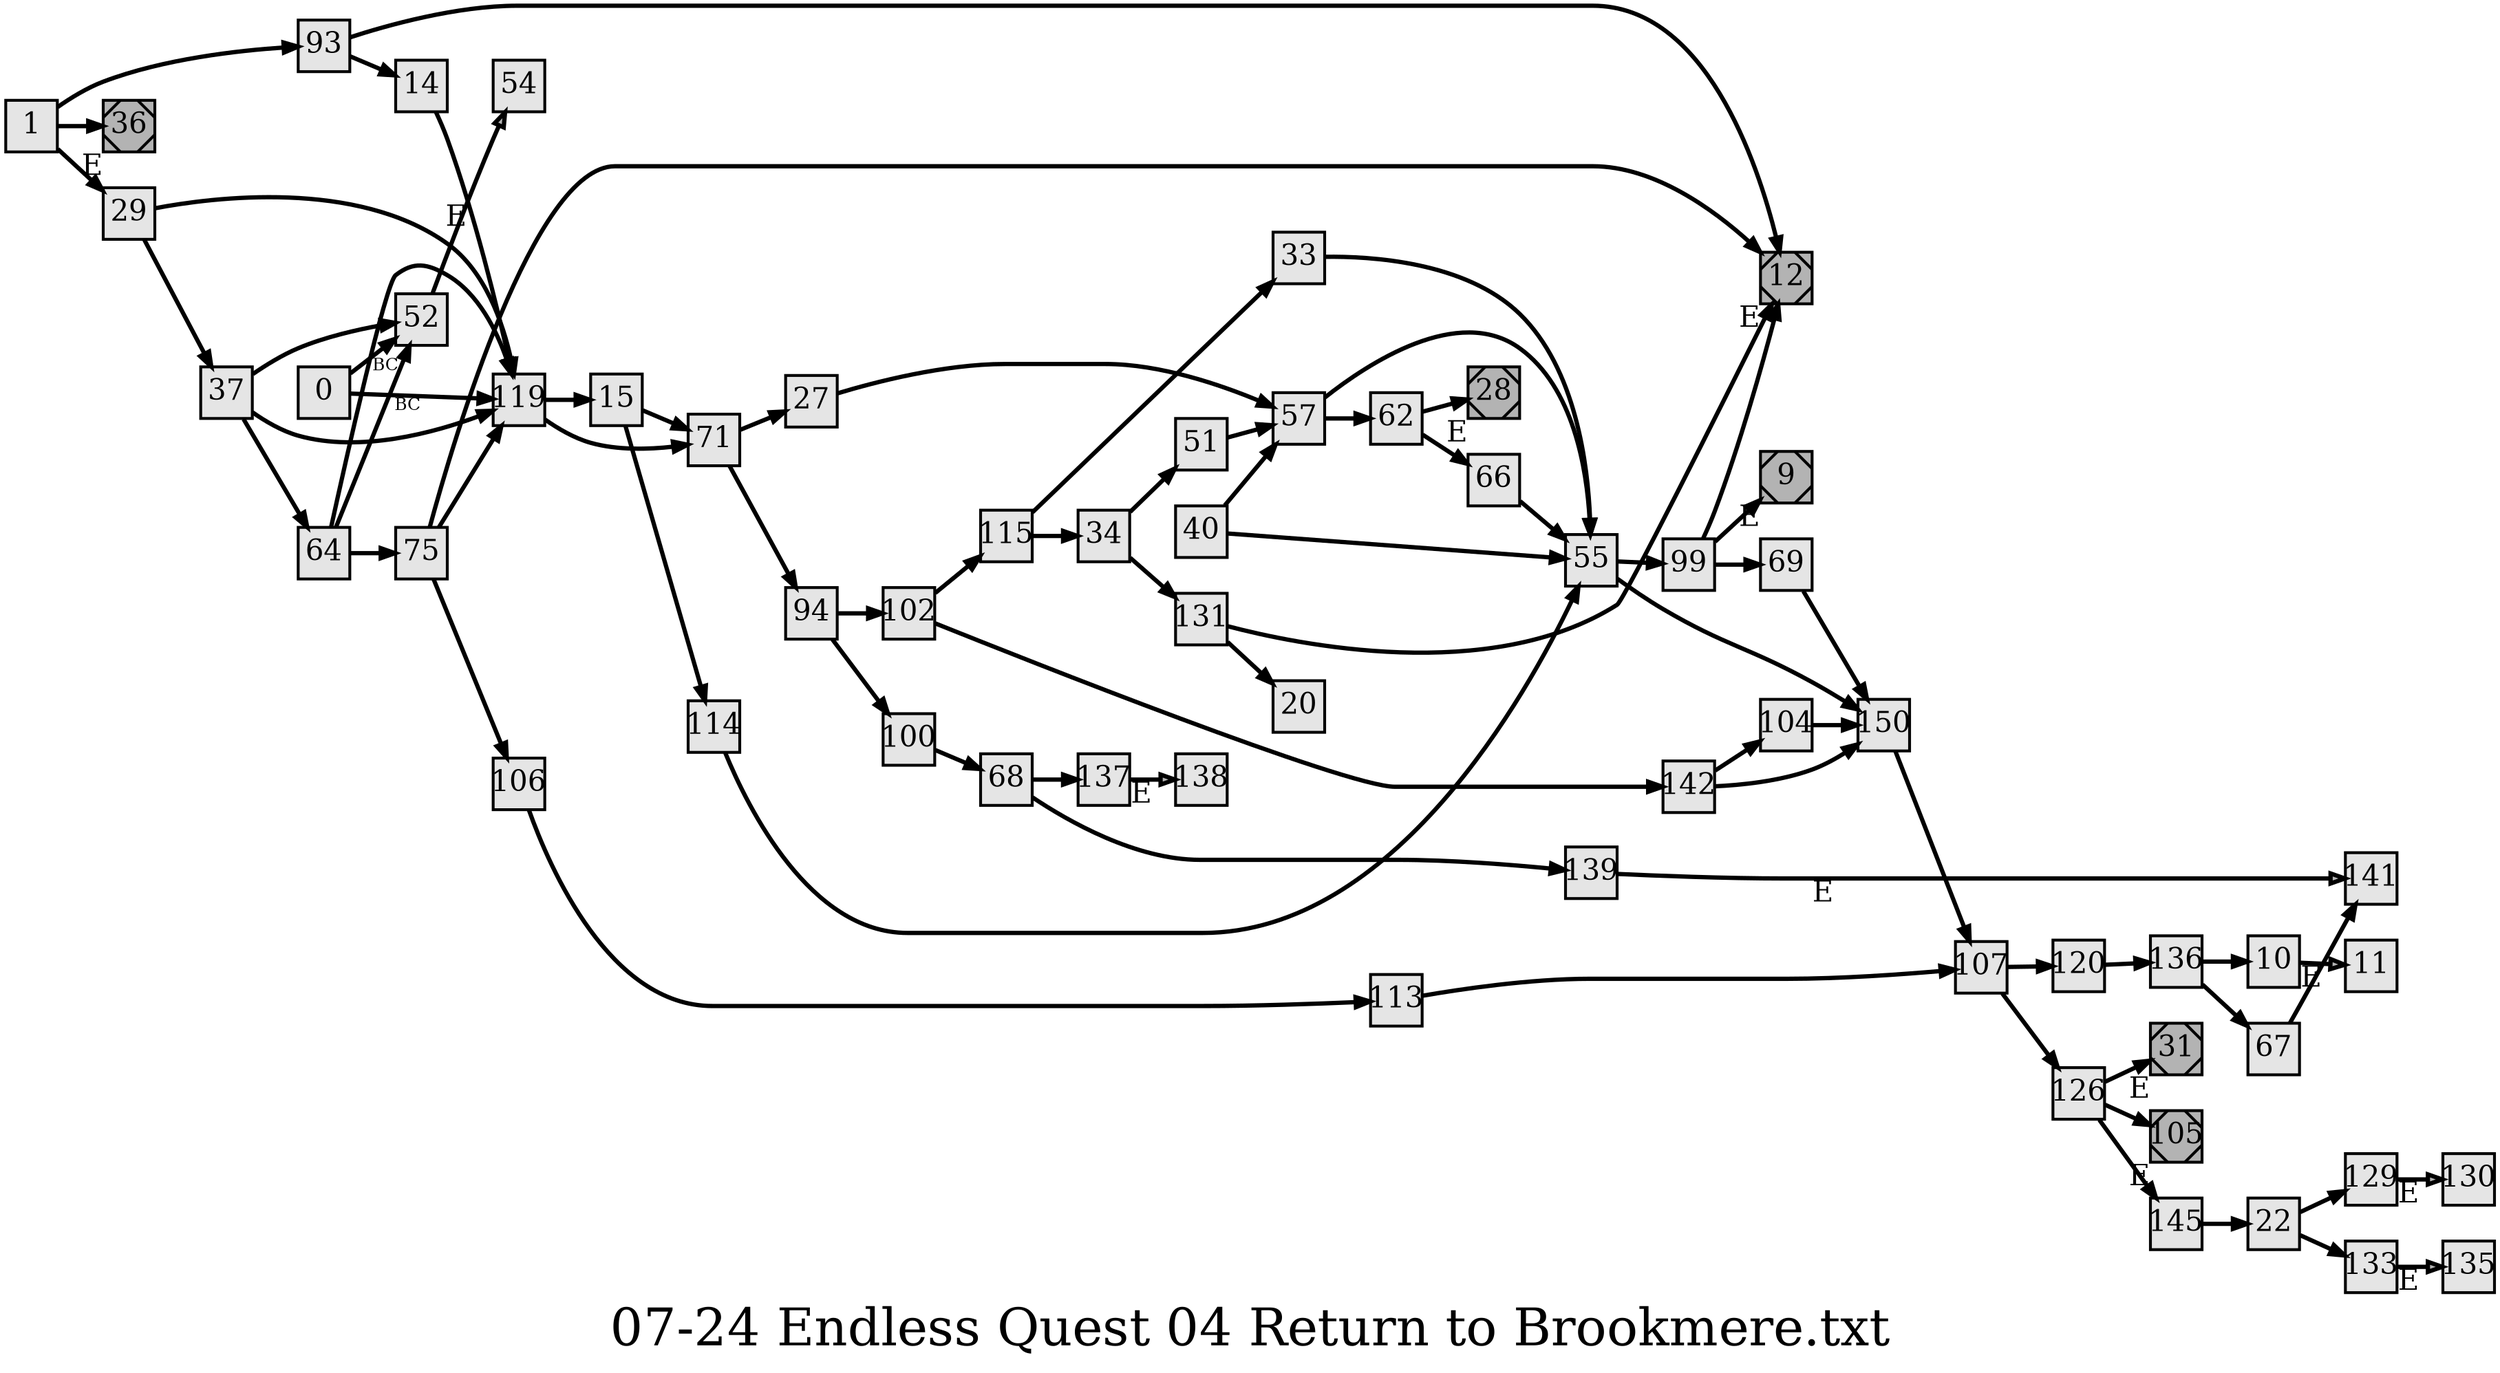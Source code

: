 digraph g{
  graph [ label="07-24 Endless Quest 04 Return to Brookmere.txt" rankdir=LR, ordering=out, fontsize=36, nodesep="0.35", ranksep="0.45"];
  node  [shape=rect, penwidth=2, fontsize=20, style=filled, fillcolor=grey90, margin="0,0", labelfloat=true, regular=true, fixedsize=true];
  edge  [labelfloat=true, penwidth=3, fontsize=12];

  0 -> 52	[ xlabel="BC" ];
  0 -> 119	[ xlabel="BC" ];
  1 -> 93;
  1 -> 36;
  1 -> 29;
  9	[ xlabel="E", shape=Msquare, fontsize=20, fillcolor=grey70 ];
  10 -> 11	[ xlabel="E", shape=Msquare, fontsize=20, fillcolor=grey70 ];
  12	[ xlabel="E", shape=Msquare, fontsize=20, fillcolor=grey70 ];
  14 -> 119;
  15 -> 71;
  15 -> 114;
  22 -> 129;
  22 -> 133;
  27 -> 57;
  28	[ xlabel="E", shape=Msquare, fontsize=20, fillcolor=grey70 ];
  29 -> 119;
  29 -> 37;
  31	[ xlabel="E", shape=Msquare, fontsize=20, fillcolor=grey70 ];
  33 -> 55;
  34 -> 51;
  34 -> 131;
  36	[ xlabel="E", shape=Msquare, fontsize=20, fillcolor=grey70 ];
  37 -> 52;
  37 -> 119;
  37 -> 64;
  40 -> 57;
  40 -> 55;
  51 -> 57;
  52 -> 54	[ xlabel="E", shape=Msquare, fontsize=20, fillcolor=grey70 ];
  55 -> 99;
  55 -> 150;
  57 -> 55;
  57 -> 62;
  62 -> 28;
  62 -> 66;
  64 -> 119;
  64 -> 52;
  64 -> 75;
  66 -> 55;
  67 -> 141;
  68 -> 137;
  68 -> 139;
  69 -> 150;
  71 -> 27;
  71 -> 94;
  75 -> 12;
  75 -> 119;
  75 -> 106;
  93 -> 12;
  93 -> 14;
  94 -> 102;
  94 -> 100;
  99 -> 9;
  99 -> 69;
  99 -> 12;
  100 -> 68;
  102 -> 115;
  102 -> 142;
  104 -> 150;
  105	[ xlabel="E", shape=Msquare, fontsize=20, fillcolor=grey70 ];
  106 -> 113;
  107 -> 120;
  107 -> 126;
  113 -> 107;
  114 -> 55;
  115 -> 33;
  115 -> 34;
  119 -> 15;
  119 -> 71;
  120 -> 136;
  126 -> 31;
  126 -> 105;
  126 -> 145;
  129 -> 130	[ xlabel="E", shape=Msquare, fontsize=20, fillcolor=grey70 ];
  131 -> 12;
  131 -> 20;
  133 -> 135	[ xlabel="E", shape=Msquare, fontsize=20, fillcolor=grey70 ];
  136 -> 10;
  136 -> 67;
  137 -> 138	[ xlabel="E", shape=Msquare, fontsize=20, fillcolor=grey70 ];
  139 -> 141	[ xlabel="E", shape=Msquare, fontsize=20, fillcolor=grey70 ];
  142 -> 104;
  142 -> 150;
  145 -> 22;
  150 -> 107;
}

